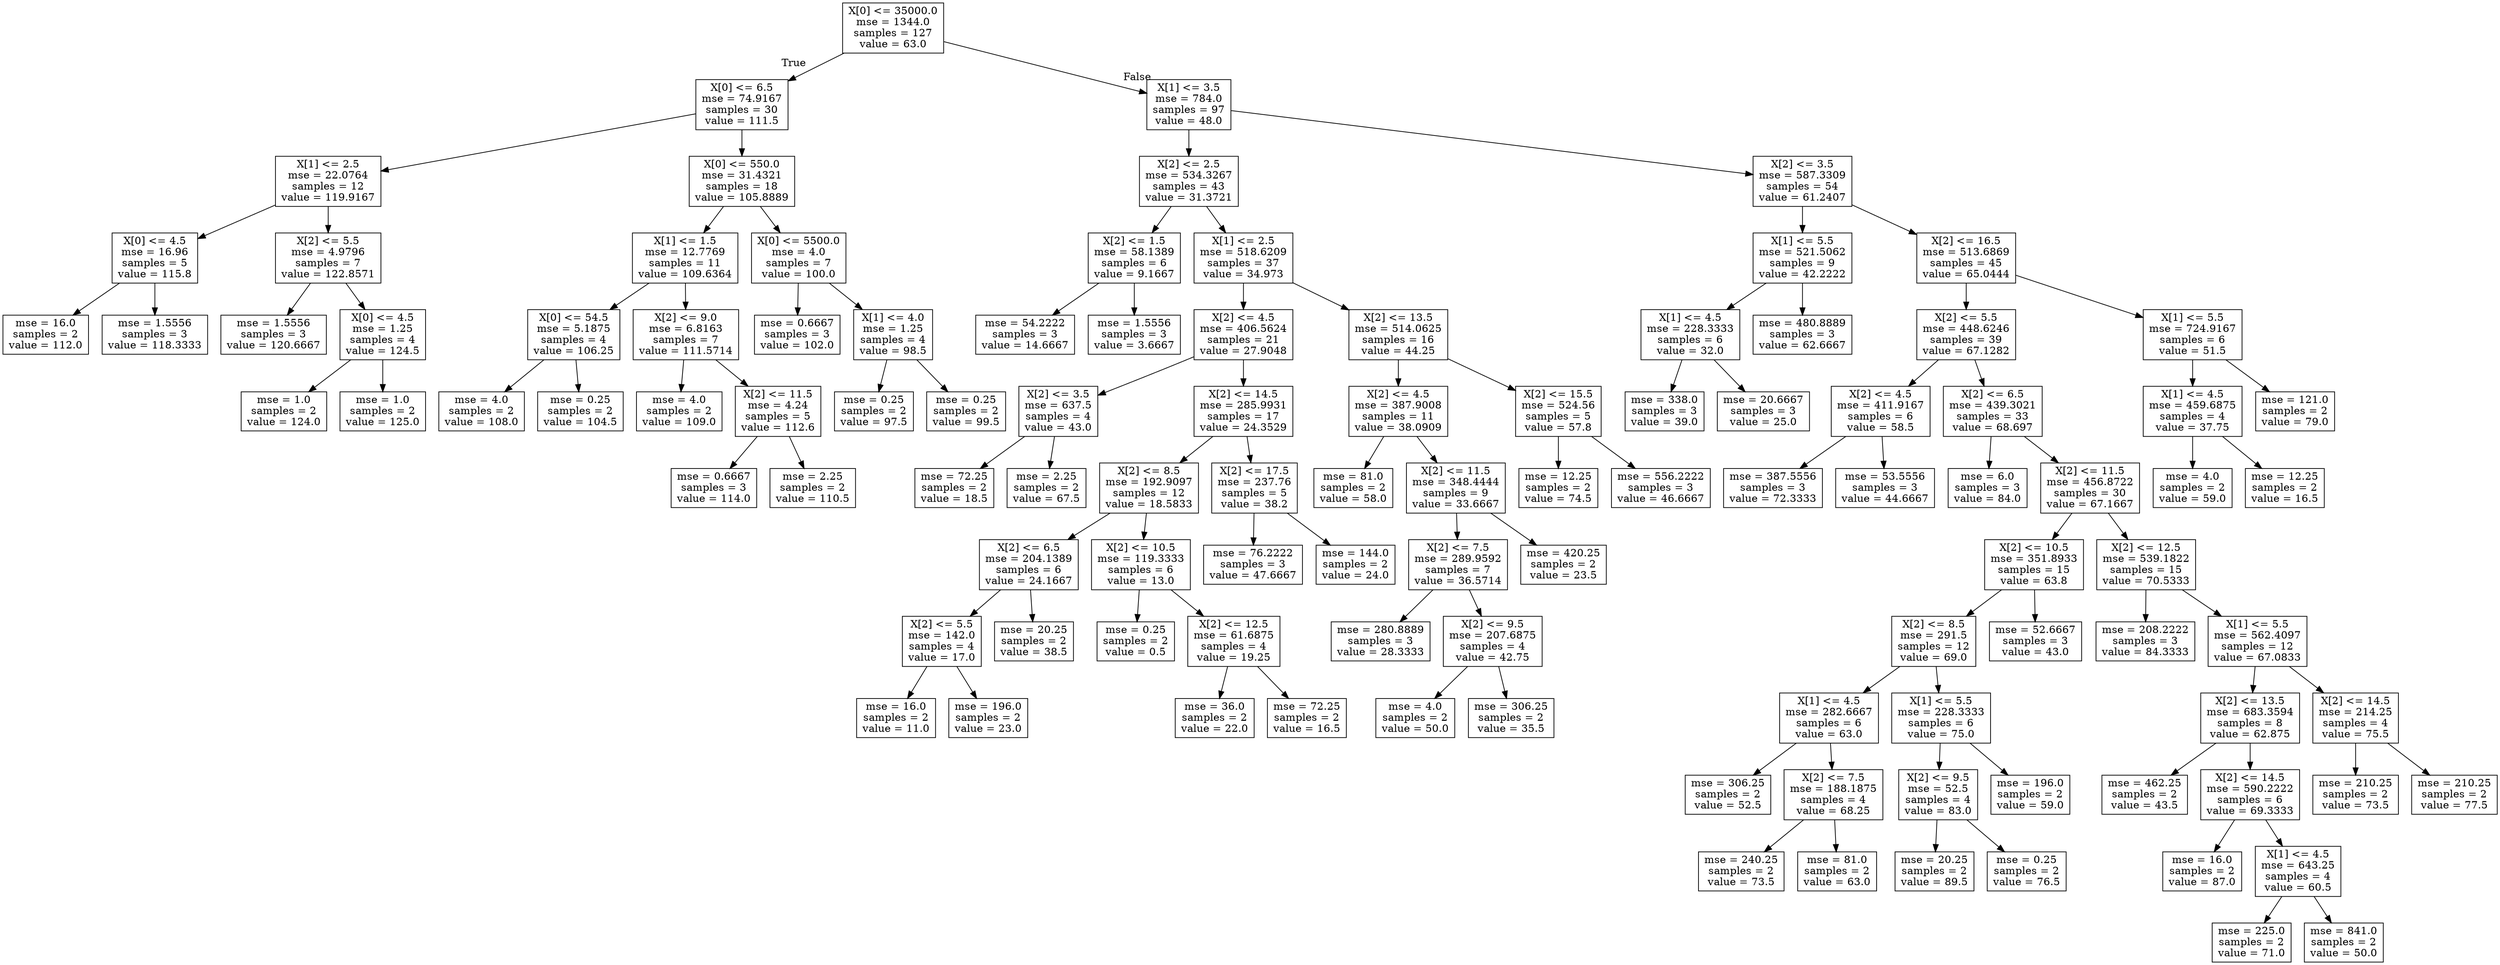 digraph Tree {
node [shape=box] ;
0 [label="X[0] <= 35000.0\nmse = 1344.0\nsamples = 127\nvalue = 63.0"] ;
1 [label="X[0] <= 6.5\nmse = 74.9167\nsamples = 30\nvalue = 111.5"] ;
0 -> 1 [labeldistance=2.5, labelangle=45, headlabel="True"] ;
2 [label="X[1] <= 2.5\nmse = 22.0764\nsamples = 12\nvalue = 119.9167"] ;
1 -> 2 ;
3 [label="X[0] <= 4.5\nmse = 16.96\nsamples = 5\nvalue = 115.8"] ;
2 -> 3 ;
4 [label="mse = 16.0\nsamples = 2\nvalue = 112.0"] ;
3 -> 4 ;
5 [label="mse = 1.5556\nsamples = 3\nvalue = 118.3333"] ;
3 -> 5 ;
6 [label="X[2] <= 5.5\nmse = 4.9796\nsamples = 7\nvalue = 122.8571"] ;
2 -> 6 ;
7 [label="mse = 1.5556\nsamples = 3\nvalue = 120.6667"] ;
6 -> 7 ;
8 [label="X[0] <= 4.5\nmse = 1.25\nsamples = 4\nvalue = 124.5"] ;
6 -> 8 ;
9 [label="mse = 1.0\nsamples = 2\nvalue = 124.0"] ;
8 -> 9 ;
10 [label="mse = 1.0\nsamples = 2\nvalue = 125.0"] ;
8 -> 10 ;
11 [label="X[0] <= 550.0\nmse = 31.4321\nsamples = 18\nvalue = 105.8889"] ;
1 -> 11 ;
12 [label="X[1] <= 1.5\nmse = 12.7769\nsamples = 11\nvalue = 109.6364"] ;
11 -> 12 ;
13 [label="X[0] <= 54.5\nmse = 5.1875\nsamples = 4\nvalue = 106.25"] ;
12 -> 13 ;
14 [label="mse = 4.0\nsamples = 2\nvalue = 108.0"] ;
13 -> 14 ;
15 [label="mse = 0.25\nsamples = 2\nvalue = 104.5"] ;
13 -> 15 ;
16 [label="X[2] <= 9.0\nmse = 6.8163\nsamples = 7\nvalue = 111.5714"] ;
12 -> 16 ;
17 [label="mse = 4.0\nsamples = 2\nvalue = 109.0"] ;
16 -> 17 ;
18 [label="X[2] <= 11.5\nmse = 4.24\nsamples = 5\nvalue = 112.6"] ;
16 -> 18 ;
19 [label="mse = 0.6667\nsamples = 3\nvalue = 114.0"] ;
18 -> 19 ;
20 [label="mse = 2.25\nsamples = 2\nvalue = 110.5"] ;
18 -> 20 ;
21 [label="X[0] <= 5500.0\nmse = 4.0\nsamples = 7\nvalue = 100.0"] ;
11 -> 21 ;
22 [label="mse = 0.6667\nsamples = 3\nvalue = 102.0"] ;
21 -> 22 ;
23 [label="X[1] <= 4.0\nmse = 1.25\nsamples = 4\nvalue = 98.5"] ;
21 -> 23 ;
24 [label="mse = 0.25\nsamples = 2\nvalue = 97.5"] ;
23 -> 24 ;
25 [label="mse = 0.25\nsamples = 2\nvalue = 99.5"] ;
23 -> 25 ;
26 [label="X[1] <= 3.5\nmse = 784.0\nsamples = 97\nvalue = 48.0"] ;
0 -> 26 [labeldistance=2.5, labelangle=-45, headlabel="False"] ;
27 [label="X[2] <= 2.5\nmse = 534.3267\nsamples = 43\nvalue = 31.3721"] ;
26 -> 27 ;
28 [label="X[2] <= 1.5\nmse = 58.1389\nsamples = 6\nvalue = 9.1667"] ;
27 -> 28 ;
29 [label="mse = 54.2222\nsamples = 3\nvalue = 14.6667"] ;
28 -> 29 ;
30 [label="mse = 1.5556\nsamples = 3\nvalue = 3.6667"] ;
28 -> 30 ;
31 [label="X[1] <= 2.5\nmse = 518.6209\nsamples = 37\nvalue = 34.973"] ;
27 -> 31 ;
32 [label="X[2] <= 4.5\nmse = 406.5624\nsamples = 21\nvalue = 27.9048"] ;
31 -> 32 ;
33 [label="X[2] <= 3.5\nmse = 637.5\nsamples = 4\nvalue = 43.0"] ;
32 -> 33 ;
34 [label="mse = 72.25\nsamples = 2\nvalue = 18.5"] ;
33 -> 34 ;
35 [label="mse = 2.25\nsamples = 2\nvalue = 67.5"] ;
33 -> 35 ;
36 [label="X[2] <= 14.5\nmse = 285.9931\nsamples = 17\nvalue = 24.3529"] ;
32 -> 36 ;
37 [label="X[2] <= 8.5\nmse = 192.9097\nsamples = 12\nvalue = 18.5833"] ;
36 -> 37 ;
38 [label="X[2] <= 6.5\nmse = 204.1389\nsamples = 6\nvalue = 24.1667"] ;
37 -> 38 ;
39 [label="X[2] <= 5.5\nmse = 142.0\nsamples = 4\nvalue = 17.0"] ;
38 -> 39 ;
40 [label="mse = 16.0\nsamples = 2\nvalue = 11.0"] ;
39 -> 40 ;
41 [label="mse = 196.0\nsamples = 2\nvalue = 23.0"] ;
39 -> 41 ;
42 [label="mse = 20.25\nsamples = 2\nvalue = 38.5"] ;
38 -> 42 ;
43 [label="X[2] <= 10.5\nmse = 119.3333\nsamples = 6\nvalue = 13.0"] ;
37 -> 43 ;
44 [label="mse = 0.25\nsamples = 2\nvalue = 0.5"] ;
43 -> 44 ;
45 [label="X[2] <= 12.5\nmse = 61.6875\nsamples = 4\nvalue = 19.25"] ;
43 -> 45 ;
46 [label="mse = 36.0\nsamples = 2\nvalue = 22.0"] ;
45 -> 46 ;
47 [label="mse = 72.25\nsamples = 2\nvalue = 16.5"] ;
45 -> 47 ;
48 [label="X[2] <= 17.5\nmse = 237.76\nsamples = 5\nvalue = 38.2"] ;
36 -> 48 ;
49 [label="mse = 76.2222\nsamples = 3\nvalue = 47.6667"] ;
48 -> 49 ;
50 [label="mse = 144.0\nsamples = 2\nvalue = 24.0"] ;
48 -> 50 ;
51 [label="X[2] <= 13.5\nmse = 514.0625\nsamples = 16\nvalue = 44.25"] ;
31 -> 51 ;
52 [label="X[2] <= 4.5\nmse = 387.9008\nsamples = 11\nvalue = 38.0909"] ;
51 -> 52 ;
53 [label="mse = 81.0\nsamples = 2\nvalue = 58.0"] ;
52 -> 53 ;
54 [label="X[2] <= 11.5\nmse = 348.4444\nsamples = 9\nvalue = 33.6667"] ;
52 -> 54 ;
55 [label="X[2] <= 7.5\nmse = 289.9592\nsamples = 7\nvalue = 36.5714"] ;
54 -> 55 ;
56 [label="mse = 280.8889\nsamples = 3\nvalue = 28.3333"] ;
55 -> 56 ;
57 [label="X[2] <= 9.5\nmse = 207.6875\nsamples = 4\nvalue = 42.75"] ;
55 -> 57 ;
58 [label="mse = 4.0\nsamples = 2\nvalue = 50.0"] ;
57 -> 58 ;
59 [label="mse = 306.25\nsamples = 2\nvalue = 35.5"] ;
57 -> 59 ;
60 [label="mse = 420.25\nsamples = 2\nvalue = 23.5"] ;
54 -> 60 ;
61 [label="X[2] <= 15.5\nmse = 524.56\nsamples = 5\nvalue = 57.8"] ;
51 -> 61 ;
62 [label="mse = 12.25\nsamples = 2\nvalue = 74.5"] ;
61 -> 62 ;
63 [label="mse = 556.2222\nsamples = 3\nvalue = 46.6667"] ;
61 -> 63 ;
64 [label="X[2] <= 3.5\nmse = 587.3309\nsamples = 54\nvalue = 61.2407"] ;
26 -> 64 ;
65 [label="X[1] <= 5.5\nmse = 521.5062\nsamples = 9\nvalue = 42.2222"] ;
64 -> 65 ;
66 [label="X[1] <= 4.5\nmse = 228.3333\nsamples = 6\nvalue = 32.0"] ;
65 -> 66 ;
67 [label="mse = 338.0\nsamples = 3\nvalue = 39.0"] ;
66 -> 67 ;
68 [label="mse = 20.6667\nsamples = 3\nvalue = 25.0"] ;
66 -> 68 ;
69 [label="mse = 480.8889\nsamples = 3\nvalue = 62.6667"] ;
65 -> 69 ;
70 [label="X[2] <= 16.5\nmse = 513.6869\nsamples = 45\nvalue = 65.0444"] ;
64 -> 70 ;
71 [label="X[2] <= 5.5\nmse = 448.6246\nsamples = 39\nvalue = 67.1282"] ;
70 -> 71 ;
72 [label="X[2] <= 4.5\nmse = 411.9167\nsamples = 6\nvalue = 58.5"] ;
71 -> 72 ;
73 [label="mse = 387.5556\nsamples = 3\nvalue = 72.3333"] ;
72 -> 73 ;
74 [label="mse = 53.5556\nsamples = 3\nvalue = 44.6667"] ;
72 -> 74 ;
75 [label="X[2] <= 6.5\nmse = 439.3021\nsamples = 33\nvalue = 68.697"] ;
71 -> 75 ;
76 [label="mse = 6.0\nsamples = 3\nvalue = 84.0"] ;
75 -> 76 ;
77 [label="X[2] <= 11.5\nmse = 456.8722\nsamples = 30\nvalue = 67.1667"] ;
75 -> 77 ;
78 [label="X[2] <= 10.5\nmse = 351.8933\nsamples = 15\nvalue = 63.8"] ;
77 -> 78 ;
79 [label="X[2] <= 8.5\nmse = 291.5\nsamples = 12\nvalue = 69.0"] ;
78 -> 79 ;
80 [label="X[1] <= 4.5\nmse = 282.6667\nsamples = 6\nvalue = 63.0"] ;
79 -> 80 ;
81 [label="mse = 306.25\nsamples = 2\nvalue = 52.5"] ;
80 -> 81 ;
82 [label="X[2] <= 7.5\nmse = 188.1875\nsamples = 4\nvalue = 68.25"] ;
80 -> 82 ;
83 [label="mse = 240.25\nsamples = 2\nvalue = 73.5"] ;
82 -> 83 ;
84 [label="mse = 81.0\nsamples = 2\nvalue = 63.0"] ;
82 -> 84 ;
85 [label="X[1] <= 5.5\nmse = 228.3333\nsamples = 6\nvalue = 75.0"] ;
79 -> 85 ;
86 [label="X[2] <= 9.5\nmse = 52.5\nsamples = 4\nvalue = 83.0"] ;
85 -> 86 ;
87 [label="mse = 20.25\nsamples = 2\nvalue = 89.5"] ;
86 -> 87 ;
88 [label="mse = 0.25\nsamples = 2\nvalue = 76.5"] ;
86 -> 88 ;
89 [label="mse = 196.0\nsamples = 2\nvalue = 59.0"] ;
85 -> 89 ;
90 [label="mse = 52.6667\nsamples = 3\nvalue = 43.0"] ;
78 -> 90 ;
91 [label="X[2] <= 12.5\nmse = 539.1822\nsamples = 15\nvalue = 70.5333"] ;
77 -> 91 ;
92 [label="mse = 208.2222\nsamples = 3\nvalue = 84.3333"] ;
91 -> 92 ;
93 [label="X[1] <= 5.5\nmse = 562.4097\nsamples = 12\nvalue = 67.0833"] ;
91 -> 93 ;
94 [label="X[2] <= 13.5\nmse = 683.3594\nsamples = 8\nvalue = 62.875"] ;
93 -> 94 ;
95 [label="mse = 462.25\nsamples = 2\nvalue = 43.5"] ;
94 -> 95 ;
96 [label="X[2] <= 14.5\nmse = 590.2222\nsamples = 6\nvalue = 69.3333"] ;
94 -> 96 ;
97 [label="mse = 16.0\nsamples = 2\nvalue = 87.0"] ;
96 -> 97 ;
98 [label="X[1] <= 4.5\nmse = 643.25\nsamples = 4\nvalue = 60.5"] ;
96 -> 98 ;
99 [label="mse = 225.0\nsamples = 2\nvalue = 71.0"] ;
98 -> 99 ;
100 [label="mse = 841.0\nsamples = 2\nvalue = 50.0"] ;
98 -> 100 ;
101 [label="X[2] <= 14.5\nmse = 214.25\nsamples = 4\nvalue = 75.5"] ;
93 -> 101 ;
102 [label="mse = 210.25\nsamples = 2\nvalue = 73.5"] ;
101 -> 102 ;
103 [label="mse = 210.25\nsamples = 2\nvalue = 77.5"] ;
101 -> 103 ;
104 [label="X[1] <= 5.5\nmse = 724.9167\nsamples = 6\nvalue = 51.5"] ;
70 -> 104 ;
105 [label="X[1] <= 4.5\nmse = 459.6875\nsamples = 4\nvalue = 37.75"] ;
104 -> 105 ;
106 [label="mse = 4.0\nsamples = 2\nvalue = 59.0"] ;
105 -> 106 ;
107 [label="mse = 12.25\nsamples = 2\nvalue = 16.5"] ;
105 -> 107 ;
108 [label="mse = 121.0\nsamples = 2\nvalue = 79.0"] ;
104 -> 108 ;
}